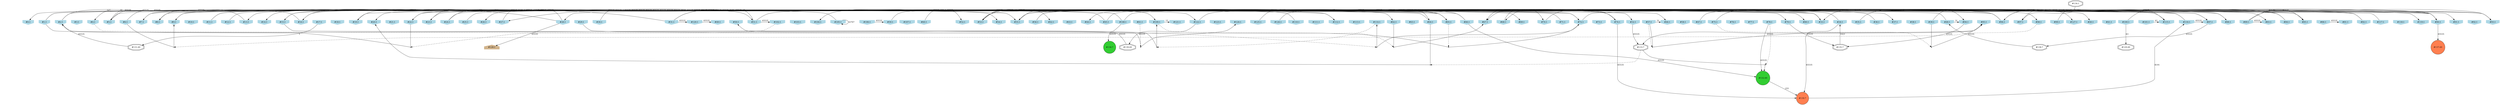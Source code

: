 digraph G {
node[shape = circle]
rankInputs [style = invisible]
rankOutputs [style = invisible]
rankInputs -> rankOutputs [color=invis]
0 [label="#0:1", style = filled, shape = invhouse, color=lightblue]
1 [label="#1:1", style = filled, shape = invhouse, color=lightblue]
2 [label="#2:1", style = filled, shape = invhouse, color=lightblue]
3 [label="#3:1", style = filled, shape = invhouse, color=lightblue]
4 [label="#4:1", style = filled, shape = invhouse, color=lightblue]
5 [label="#5:1", style = filled, shape = invhouse, color=lightblue]
6 [label="#6:1", style = filled, shape = invhouse, color=lightblue]
7 [label="#7:1", style = filled, shape = invhouse, color=lightblue]
8 [label="#8:1", style = filled, shape = invhouse, color=lightblue]
9 [label="#9:1", style = filled, shape = invhouse, color=lightblue]
10 [label="#10:1", style = filled, shape = invhouse, color=lightblue]
11 [label="#11:1", style = filled, shape = invhouse, color=lightblue]
12 [label="#12:1", style = filled, shape = invhouse, color=lightblue]
13 [label="#13:1", style = filled, shape = invhouse, color=lightblue]
14 [label="#14:1", style = filled, shape = invhouse, color=lightblue]
15 [label="#15:1", style = filled, shape = invhouse, color=lightblue]
16 [label="#16:1", style = filled, shape = invhouse, color=lightblue]
17 [label="#17:1", style = filled, shape = invhouse, color=lightblue]
18 [label="#18:1", style = filled, shape = invhouse, color=lightblue]
19 [label="#19:1", style = filled, shape = invhouse, color=lightblue]
20 [label="#20:1", style = filled, shape = invhouse, color=lightblue]
21 [label="#21:1", style = filled, shape = invhouse, color=lightblue]
22 [label="#22:1", style = filled, shape = invhouse, color=lightblue]
23 [label="#23:1", style = filled, shape = invhouse, color=lightblue]
24 [label="#24:1", style = filled, shape = invhouse, color=lightblue]
25 [label="#25:1", style = filled, shape = invhouse, color=lightblue]
26 [label="#26:1", style = filled, shape = invhouse, color=lightblue]
27 [label="#27:1", style = filled, shape = invhouse, color=lightblue]
28 [label="#28:1", style = filled, shape = invhouse, color=lightblue]
29 [label="#29:1", style = filled, shape = invhouse, color=lightblue]
30 [label="#30:1", style = filled, shape = invhouse, color=lightblue]
31 [label="#31:1", style = filled, shape = invhouse, color=lightblue]
32 [label="#32:1", style = filled, shape = invhouse, color=lightblue]
33 [label="#33:1", style = filled, shape = invhouse, color=lightblue]
34 [label="#34:1", style = filled, shape = invhouse, color=lightblue]
35 [label="#35:1", style = filled, shape = invhouse, color=lightblue]
36 [label="#36:1", style = filled, shape = invhouse, color=lightblue]
37 [label="#37:1", style = filled, shape = invhouse, color=lightblue]
38 [label="#38:1", style = filled, shape = invhouse, color=lightblue]
39 [label="#39:1", style = filled, shape = invhouse, color=lightblue]
40 [label="#40:1", style = filled, shape = invhouse, color=lightblue]
41 [label="#41:1", style = filled, shape = invhouse, color=lightblue]
42 [label="#42:1", style = filled, shape = invhouse, color=lightblue]
43 [label="#43:1", style = filled, shape = invhouse, color=lightblue]
44 [label="#44:1", style = filled, shape = invhouse, color=lightblue]
45 [label="#45:1", style = filled, shape = invhouse, color=lightblue]
46 [label="#46:1", style = filled, shape = invhouse, color=lightblue]
47 [label="#47:1", style = filled, shape = invhouse, color=lightblue]
48 [label="#48:1", style = filled, shape = invhouse, color=lightblue]
49 [label="#49:1", style = filled, shape = invhouse, color=lightblue]
50 [label="#50:1", style = filled, shape = invhouse, color=lightblue]
51 [label="#51:1", style = filled, shape = invhouse, color=lightblue]
52 [label="#52:1", style = filled, shape = invhouse, color=lightblue]
53 [label="#53:1", style = filled, shape = invhouse, color=lightblue]
54 [label="#54:1", style = filled, shape = invhouse, color=lightblue]
55 [label="#55:1", style = filled, shape = invhouse, color=lightblue]
56 [label="#56:1", style = filled, shape = invhouse, color=lightblue]
57 [label="#57:1", style = filled, shape = invhouse, color=lightblue]
58 [label="#58:1", style = filled, shape = invhouse, color=lightblue]
59 [label="#59:1", style = filled, shape = invhouse, color=lightblue]
60 [label="#60:1", style = filled, shape = invhouse, color=lightblue]
61 [label="#61:1", style = filled, shape = invhouse, color=lightblue]
62 [label="#62:1", style = filled, shape = invhouse, color=lightblue]
63 [label="#63:1", style = filled, shape = invhouse, color=lightblue]
64 [label="#64:1", style = filled, shape = invhouse, color=lightblue]
65 [label="#65:1", style = filled, shape = invhouse, color=lightblue]
66 [label="#66:1", style = filled, shape = invhouse, color=lightblue]
67 [label="#67:1", style = filled, shape = invhouse, color=lightblue]
68 [label="#68:1", style = filled, shape = invhouse, color=lightblue]
69 [label="#69:1", style = filled, shape = invhouse, color=lightblue]
70 [label="#70:1", style = filled, shape = invhouse, color=lightblue]
71 [label="#71:1", style = filled, shape = invhouse, color=lightblue]
72 [label="#72:1", style = filled, shape = invhouse, color=lightblue]
73 [label="#73:1", style = filled, shape = invhouse, color=lightblue]
74 [label="#74:1", style = filled, shape = invhouse, color=lightblue]
75 [label="#75:1", style = filled, shape = invhouse, color=lightblue]
76 [label="#76:1", style = filled, shape = invhouse, color=lightblue]
77 [label="#77:1", style = filled, shape = invhouse, color=lightblue]
78 [label="#78:1", style = filled, shape = invhouse, color=lightblue]
79 [label="#79:1", style = filled, shape = invhouse, color=lightblue]
80 [label="#80:1", style = filled, shape = invhouse, color=lightblue]
81 [label="#81:1", style = filled, shape = invhouse, color=lightblue]
82 [label="#82:1", style = filled, shape = invhouse, color=lightblue]
83 [label="#83:1", style = filled, shape = invhouse, color=lightblue]
84 [label="#84:1", style = filled, shape = invhouse, color=lightblue]
85 [label="#85:1", style = filled, shape = invhouse, color=lightblue]
86 [label="#86:1", style = filled, shape = invhouse, color=lightblue]
87 [label="#87:1", style = filled, shape = invhouse, color=lightblue]
88 [label="#88:1", style = filled, shape = invhouse, color=lightblue]
89 [label="#89:1", style = filled, shape = invhouse, color=lightblue]
90 [label="#90:1", style = filled, shape = invhouse, color=lightblue]
91 [label="#91:1", style = filled, shape = invhouse, color=lightblue]
92 [label="#92:1", style = filled, shape = invhouse, color=lightblue]
93 [label="#93:1", style = filled, shape = invhouse, color=lightblue]
94 [label="#94:1", style = filled, shape = invhouse, color=lightblue]
95 [label="#95:1", style = filled, shape = invhouse, color=lightblue]
96 [label="#96:1", style = filled, shape = invhouse, color=lightblue]
97 [label="#97:1", style = filled, shape = invhouse, color=lightblue]
98 [label="#98:1", style = filled, shape = invhouse, color=lightblue]
99 [label="#99:1", style = filled, shape = invhouse, color=lightblue]
100 [label="#100:1", style = filled, shape = invhouse, color=lightblue]
101 [label="#101:1", style = filled, shape = invhouse, color=lightblue]
102 [label="#102:1", style = filled, shape = invhouse, color=lightblue]
103 [label="#103:1", style = filled, shape = invhouse, color=lightblue]
104 [label="#104:1", style = filled, shape = invhouse, color=lightblue]
105 [label="#105:1", style = filled, shape = invhouse, color=lightblue]
106 [label="#106:1", style = filled, shape = invhouse, color=lightblue]
107 [label="#107:1", style = filled, shape = invhouse, color=lightblue]
108 [label="#108:1", style = filled, shape = invhouse, color=lightblue]
109 [label="#109:1", style = filled, shape = invhouse, color=lightblue]
110 [label="#110:1", style = filled, shape = invhouse, color=lightblue]
111 [label="#111:1", style = filled, shape = invhouse, color=lightblue]
112 [label="#112:1", style = filled, shape = invhouse, color=lightblue]
113 [label="#113:1", style = filled, shape = invhouse, color=lightblue]
114 [label="#114:1", style = filled, shape = invhouse, color=lightblue]
115 [label="#115:1", style = filled, shape = invhouse, color=lightblue]
116 [label="#116:1", style = filled, shape = invhouse, color=lightblue]
117 [label="#117:1", style = filled, shape = invhouse, color=lightblue]
118 [label="#118:1", style = filled, shape = invhouse, color=lightblue]
119 [label="#119:1", style = filled, shape = invhouse, color=lightblue]
120 [label="#120:1", style = filled, shape = invhouse, color=lightblue]
121 [label="#121:1", style = filled, shape = invhouse, color=lightblue]
122 [label="#122:1", style = filled, shape = invhouse, color=lightblue]
123 [label="#123:1", style = filled, shape = invhouse, color=lightblue]
124 [label="#124:1", style = filled, shape = invhouse, color=lightblue]
125 [label="#125:1", style = filled, shape = invhouse, color=lightblue]
126 [label="#126:1", style = filled, shape = invhouse, color=lightblue]
127 [label="#127:1", style = filled, shape = invhouse, color=lightblue]
128 [label="#128:1", style = filled, shape = house, color=tan]
129 [label="#129:49", shape = doubleoctagon]
130 [label="#130:7", style = filled, fillcolor = coral]
131 [label="#131:49", shape = doubleoctagon]
132 [label="#132:49", style = filled, fillcolor=limegreen]
133 [label="#133:7", shape = doubleoctagon]
134 [label="#134:1", shape = doubleoctagon]
135 [label="#135:7", shape = doubleoctagon]
136 [label="#136:7", style = filled, fillcolor=limegreen]
137 [label="#137:49", style = filled, fillcolor = coral]
138 [label="#138:7", shape = doubleoctagon]
139 [label="#139:49", shape = doubleoctagon]
28 -> 128 [label = "65535"]
84 -> 28 [label = "65535"]
28 -> 22 [label = "65535"]
30 -> 80 [label = "65535"]
53 -> 83 [label = "65535"]
25 -> 87 [label = "65535"]
68 -> 91 [label = "65535"]
89 -> 83 [label = "65535"]
66 -> 23 [label = "65535"]
88 -> 9 [label = "65535"]
108 -> 115 [label = "65535"]
24 -> 119 [label = "65535"]
15 -> 93 [label = "65535"]
31 -> 46 [label = "65535"]
36 -> 53 [label = "65535"]
74 -> 130 [label = "65535"]
84 -> 96 [label = "65535"]
32 -> 133 [label = "65535"]
27 -> 55 [label = "65535"]
70 -> 74 [label = "65535"]
82 -> 5 [label = "65535"]
66 -> 55 [label = "65535"]
108 -> 15 [label = "65535"]
6 -> 112 [label = "65535"]
117 -> 8 [label = "65535"]
141 [shape = point]
98 -> 141 [style = dashed]
6 -> 141 [dir = none]
141 -> 9
106 -> 59 [label = "65535"]
7 -> 37 [label = "65535"]
34 -> 130 [label = "65535"]
100 -> 115 [label = "65535"]
116 -> 0 [label = "65535"]
75 -> 33 [label = "65535"]
142 [shape = point]
78 -> 142 [style = dashed]
133 -> 142 [dir = none]
142 -> 132
143 [shape = point]
75 -> 143 [style = dashed]
39 -> 143 [dir = none]
143 -> 95
89 -> 85 [label = "65535"]
86 -> 81 [label = "65535"]
144 [shape = point]
109 -> 144 [style = dashed]
62 -> 144 [dir = none]
144 -> 67
120 -> 49 [label = "65535"]
99 -> 90 [label = "65535"]
134 -> 97 [label = "16383"]
125 -> 65 [label = "65535"]
145 [shape = point]
61 -> 145 [style = dashed]
15 -> 145 [dir = none]
145 -> 124
31 -> 16 [label = "65535"]
60 -> 87 [label = "65535"]
56 -> 40 [label = "65535"]
13 -> 8 [label = "65535"]
105 -> 105 [label = "32767"]
1 -> 85 [label = "8191"]
131 -> 2 [label = "65535"]
31 -> 62 [label = "8191"]
53 -> 109 [label = "65535"]
2 -> 54 [label = "65535"]
82 -> 44 [label = "65535"]
56 -> 90 [label = "65535"]
11 -> 122 [label = "65535"]
135 -> 34 [label = "1023"]
94 -> 135 [label = "65535"]
89 -> 93 [label = "65535"]
51 -> 102 [label = "65535"]
95 -> 133 [label = "65535"]
72 -> 90 [label = "8191"]
45 -> 14 [label = "511"]
74 -> 55 [label = "31"]
146 [shape = point]
57 -> 146 [style = dashed]
57 -> 146 [dir = none]
146 -> 95
105 -> 7 [label = "65535"]
147 [shape = point]
65 -> 147 [style = dashed]
29 -> 147 [dir = none]
147 -> 72
96 -> 67 [label = "65535"]
90 -> 23 [label = "65535"]
130 -> 116 [label = "8191"]
48 -> 104 [label = "255"]
132 -> 130 [label = "255"]
148 [shape = point]
102 -> 148 [style = dashed]
22 -> 148 [dir = none]
148 -> 2
108 -> 136 [label = "65535"]
96 -> 26 [label = "65535"]
9 -> 51 [label = "8191"]
90 -> 137 [label = "65535"]
149 [shape = point]
114 -> 149 [style = dashed]
1 -> 149 [dir = none]
149 -> 109
24 -> 79 [label = "63"]
16 -> 4 [label = "127"]
19 -> 70 [label = "65535"]
150 [shape = point]
4 -> 150 [style = dashed]
72 -> 150 [dir = none]
150 -> 114
109 -> 121 [label = "15"]
31 -> 120 [label = "65535"]
28 -> 19 [label = "15"]
33 -> 53 [label = "65535"]
45 -> 64 [label = "31"]
64 -> 16 [label = "65535"]
100 -> 129 [label = "63"]
79 -> 135 [label = "65535"]
1 -> 32 [label = "65535"]
51 -> 20 [label = "15"]
57 -> 46 [label = "31"]
35 -> 93 [label = "3"]
5 -> 69 [label = "31"]
2 -> 72 [label = "65535"]
51 -> 85 [label = "1"]
126 -> 98 [label = "15"]
101 -> 115 [label = "63"]
65 -> 27 [label = "7"]
33 -> 13 [label = "65535"]
93 -> 97 [label = "7"]
47 -> 90 [label = "65535"]
5 -> 72 [label = "65535"]
12 -> 65 [label = "65535"]
48 -> 94 [label = "31"]
116 -> 87 [label = "65535"]
71 -> 22 [label = "65535"]
55 -> 42 [label = "1"]
34 -> 67 [label = "65535"]
96 -> 127 [label = "65535"]
116 -> 68 [label = "1"]
66 -> 132 [label = "65535"]
39 -> 94 [label = "65535"]
138 -> 48 [label = "65535"]
87 -> 138 [label = "65535"]
96 -> 33 [label = "65535"]
139 -> 50 [label = "65535"]
122 -> 139 [label = "65535"]
110 -> 53 [label = "1"]
78 -> 132 [label = "65535"]
59 -> 52 [label = "65535"]
11 -> 112 [label = "1"]
151 [shape = point]
133 -> 151 [style = dashed]
64 -> 151 [dir = none]
151 -> 20
122 -> 88 [label = "65535"]
17 -> 131 [label = "1"]
{
	rank = same
	rankdir = TB
	rankInputs -> 0 -> 1 -> 2 -> 3 -> 4 -> 5 -> 6 -> 7 -> 8 -> 9 -> 10 -> 11 -> 12 -> 13 -> 14 -> 15 -> 16 -> 17 -> 18 -> 19 -> 20 -> 21 -> 22 -> 23 -> 24 -> 25 -> 26 -> 27 -> 28 -> 29 -> 30 -> 31 -> 32 -> 33 -> 34 -> 35 -> 36 -> 37 -> 38 -> 39 -> 40 -> 41 -> 42 -> 43 -> 44 -> 45 -> 46 -> 47 -> 48 -> 49 -> 50 -> 51 -> 52 -> 53 -> 54 -> 55 -> 56 -> 57 -> 58 -> 59 -> 60 -> 61 -> 62 -> 63 -> 64 -> 65 -> 66 -> 67 -> 68 -> 69 -> 70 -> 71 -> 72 -> 73 -> 74 -> 75 -> 76 -> 77 -> 78 -> 79 -> 80 -> 81 -> 82 -> 83 -> 84 -> 85 -> 86 -> 87 -> 88 -> 89 -> 90 -> 91 -> 92 -> 93 -> 94 -> 95 -> 96 -> 97 -> 98 -> 99 -> 100 -> 101 -> 102 -> 103 -> 104 -> 105 -> 106 -> 107 -> 108 -> 109 -> 110 -> 111 -> 112 -> 113 -> 114 -> 115 -> 116 -> 117 -> 118 -> 119 -> 120 -> 121 -> 122 -> 123 -> 124 -> 125 -> 126 -> 127 [style = invis]
}
{
	rank = same
	rankdir = TB
	rankOutputs -> 128 [style = invis]
}
}
